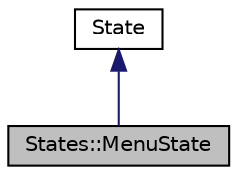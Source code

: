 digraph "States::MenuState"
    {
    // LATEX_PDF_SIZE
  bgcolor = "transparent";
edge [fontname = "Helvetica",fontsize = "10",labelfontname = "Helvetica",labelfontsize = "10"];
node [fontname = "Helvetica",fontsize = "10",shape = record];
Node1 [label = "States::MenuState",height = 0.2,width = 0.4,color = "black", fillcolor = "grey75", style = "filled", fontcolor = "black",tooltip = "Class for when Player is in Menu and can watch the high scores."];
Node2 -> Node1 [dir = "back",color = "midnightblue",fontsize = "10",style = "solid",fontname = "Helvetica"];
Node2 [label = "State",height = 0.2,width = 0.4,color = "black",URL = "$class_state.html",tooltip = "Abstract class for Game State."];
}
